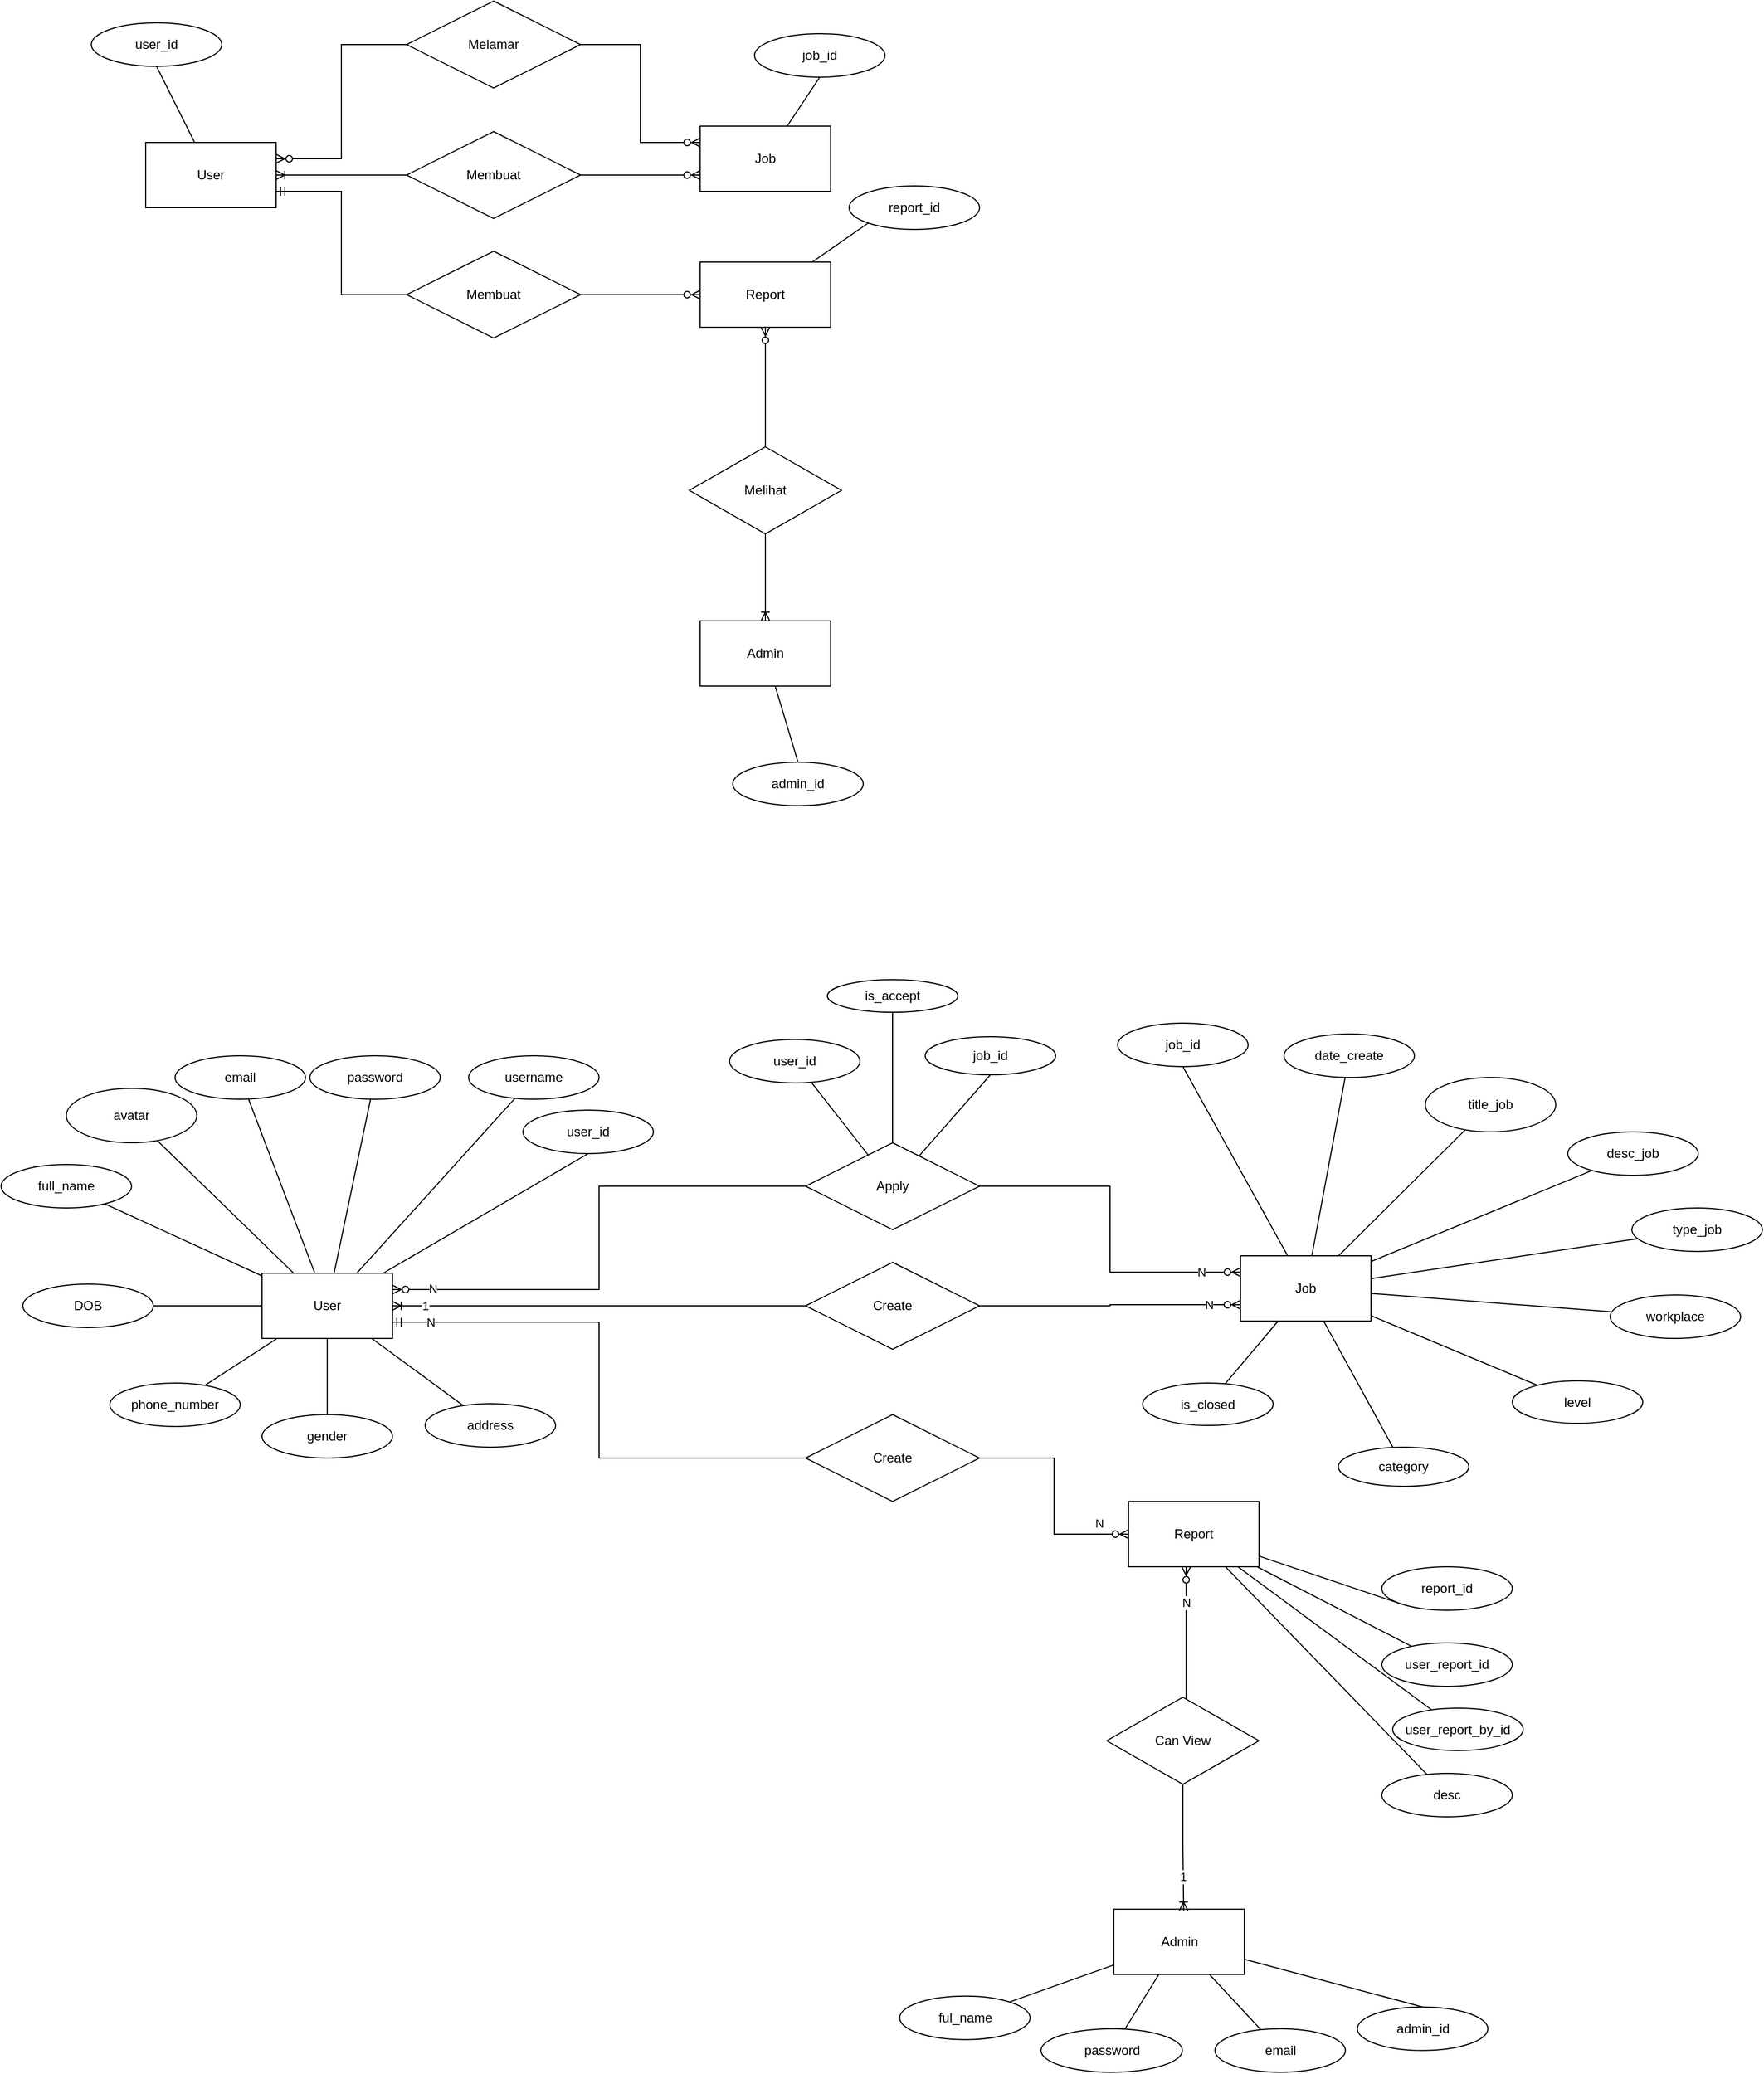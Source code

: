 <mxfile version="20.7.4" type="github">
  <diagram id="C5RBs43oDa-KdzZeNtuy" name="Page-1">
    <mxGraphModel dx="2525" dy="1293" grid="1" gridSize="10" guides="1" tooltips="1" connect="1" arrows="1" fold="1" page="1" pageScale="1" pageWidth="827" pageHeight="1169" math="0" shadow="0">
      <root>
        <mxCell id="WIyWlLk6GJQsqaUBKTNV-0" />
        <mxCell id="WIyWlLk6GJQsqaUBKTNV-1" parent="WIyWlLk6GJQsqaUBKTNV-0" />
        <mxCell id="Z6dIWF6kqk8a_w_2ANYO-72" style="rounded=0;orthogonalLoop=1;jettySize=auto;html=1;entryX=0.5;entryY=1;entryDx=0;entryDy=0;shadow=0;strokeColor=default;endArrow=none;endFill=0;" parent="WIyWlLk6GJQsqaUBKTNV-1" source="Z6dIWF6kqk8a_w_2ANYO-1" target="Z6dIWF6kqk8a_w_2ANYO-68" edge="1">
          <mxGeometry relative="1" as="geometry" />
        </mxCell>
        <mxCell id="Z6dIWF6kqk8a_w_2ANYO-1" value="User" style="rounded=0;whiteSpace=wrap;html=1;" parent="WIyWlLk6GJQsqaUBKTNV-1" vertex="1">
          <mxGeometry x="143" y="160" width="120" height="60" as="geometry" />
        </mxCell>
        <mxCell id="Z6dIWF6kqk8a_w_2ANYO-71" style="rounded=0;orthogonalLoop=1;jettySize=auto;html=1;entryX=0.5;entryY=1;entryDx=0;entryDy=0;shadow=0;strokeColor=default;endArrow=none;endFill=0;" parent="WIyWlLk6GJQsqaUBKTNV-1" source="Z6dIWF6kqk8a_w_2ANYO-11" target="Z6dIWF6kqk8a_w_2ANYO-70" edge="1">
          <mxGeometry relative="1" as="geometry" />
        </mxCell>
        <mxCell id="Z6dIWF6kqk8a_w_2ANYO-11" value="Job" style="rounded=0;whiteSpace=wrap;html=1;" parent="WIyWlLk6GJQsqaUBKTNV-1" vertex="1">
          <mxGeometry x="653" y="145" width="120" height="60" as="geometry" />
        </mxCell>
        <mxCell id="Z6dIWF6kqk8a_w_2ANYO-15" value="Melamar" style="rhombus;whiteSpace=wrap;html=1;" parent="WIyWlLk6GJQsqaUBKTNV-1" vertex="1">
          <mxGeometry x="383" y="30" width="160" height="80" as="geometry" />
        </mxCell>
        <mxCell id="Z6dIWF6kqk8a_w_2ANYO-77" style="rounded=0;orthogonalLoop=1;jettySize=auto;html=1;entryX=0;entryY=1;entryDx=0;entryDy=0;shadow=0;strokeColor=default;endArrow=none;endFill=0;" parent="WIyWlLk6GJQsqaUBKTNV-1" source="Z6dIWF6kqk8a_w_2ANYO-16" target="Z6dIWF6kqk8a_w_2ANYO-75" edge="1">
          <mxGeometry relative="1" as="geometry" />
        </mxCell>
        <mxCell id="Z6dIWF6kqk8a_w_2ANYO-16" value="Report" style="rounded=0;whiteSpace=wrap;html=1;" parent="WIyWlLk6GJQsqaUBKTNV-1" vertex="1">
          <mxGeometry x="653" y="270" width="120" height="60" as="geometry" />
        </mxCell>
        <mxCell id="Z6dIWF6kqk8a_w_2ANYO-80" style="edgeStyle=none;rounded=0;orthogonalLoop=1;jettySize=auto;html=1;entryX=0.5;entryY=0;entryDx=0;entryDy=0;shadow=0;strokeColor=default;endArrow=none;endFill=0;" parent="WIyWlLk6GJQsqaUBKTNV-1" source="Z6dIWF6kqk8a_w_2ANYO-17" target="Z6dIWF6kqk8a_w_2ANYO-78" edge="1">
          <mxGeometry relative="1" as="geometry" />
        </mxCell>
        <mxCell id="Z6dIWF6kqk8a_w_2ANYO-17" value="Admin" style="rounded=0;whiteSpace=wrap;html=1;" parent="WIyWlLk6GJQsqaUBKTNV-1" vertex="1">
          <mxGeometry x="653" y="600" width="120" height="60" as="geometry" />
        </mxCell>
        <mxCell id="Z6dIWF6kqk8a_w_2ANYO-41" style="edgeStyle=orthogonalEdgeStyle;rounded=0;orthogonalLoop=1;jettySize=auto;html=1;entryX=0;entryY=0.5;entryDx=0;entryDy=0;shadow=0;strokeColor=default;endArrow=ERzeroToMany;endFill=0;" parent="WIyWlLk6GJQsqaUBKTNV-1" source="Z6dIWF6kqk8a_w_2ANYO-18" target="Z6dIWF6kqk8a_w_2ANYO-16" edge="1">
          <mxGeometry relative="1" as="geometry" />
        </mxCell>
        <mxCell id="Z6dIWF6kqk8a_w_2ANYO-42" style="edgeStyle=orthogonalEdgeStyle;rounded=0;orthogonalLoop=1;jettySize=auto;html=1;entryX=1;entryY=0.75;entryDx=0;entryDy=0;shadow=0;strokeColor=default;endArrow=ERmandOne;endFill=0;exitX=0;exitY=0.5;exitDx=0;exitDy=0;" parent="WIyWlLk6GJQsqaUBKTNV-1" source="Z6dIWF6kqk8a_w_2ANYO-18" target="Z6dIWF6kqk8a_w_2ANYO-1" edge="1">
          <mxGeometry relative="1" as="geometry">
            <mxPoint x="313" y="440" as="sourcePoint" />
            <Array as="points">
              <mxPoint x="323" y="300" />
              <mxPoint x="323" y="205" />
            </Array>
          </mxGeometry>
        </mxCell>
        <mxCell id="Z6dIWF6kqk8a_w_2ANYO-18" value="Membuat" style="rhombus;whiteSpace=wrap;html=1;" parent="WIyWlLk6GJQsqaUBKTNV-1" vertex="1">
          <mxGeometry x="383" y="260" width="160" height="80" as="geometry" />
        </mxCell>
        <mxCell id="Z6dIWF6kqk8a_w_2ANYO-39" style="edgeStyle=orthogonalEdgeStyle;rounded=0;orthogonalLoop=1;jettySize=auto;html=1;entryX=0.5;entryY=1;entryDx=0;entryDy=0;shadow=0;strokeColor=default;endArrow=ERzeroToMany;endFill=0;" parent="WIyWlLk6GJQsqaUBKTNV-1" source="Z6dIWF6kqk8a_w_2ANYO-19" target="Z6dIWF6kqk8a_w_2ANYO-16" edge="1">
          <mxGeometry relative="1" as="geometry" />
        </mxCell>
        <mxCell id="Z6dIWF6kqk8a_w_2ANYO-49" style="edgeStyle=orthogonalEdgeStyle;rounded=0;orthogonalLoop=1;jettySize=auto;html=1;entryX=0.5;entryY=0;entryDx=0;entryDy=0;shadow=0;strokeColor=default;endArrow=ERoneToMany;endFill=0;" parent="WIyWlLk6GJQsqaUBKTNV-1" source="Z6dIWF6kqk8a_w_2ANYO-19" target="Z6dIWF6kqk8a_w_2ANYO-17" edge="1">
          <mxGeometry relative="1" as="geometry" />
        </mxCell>
        <mxCell id="Z6dIWF6kqk8a_w_2ANYO-19" value="Melihat" style="rhombus;whiteSpace=wrap;html=1;" parent="WIyWlLk6GJQsqaUBKTNV-1" vertex="1">
          <mxGeometry x="643" y="440" width="140" height="80" as="geometry" />
        </mxCell>
        <mxCell id="Z6dIWF6kqk8a_w_2ANYO-46" style="edgeStyle=orthogonalEdgeStyle;rounded=0;orthogonalLoop=1;jettySize=auto;html=1;entryX=0;entryY=0.75;entryDx=0;entryDy=0;shadow=0;strokeColor=default;endArrow=ERzeroToMany;endFill=0;" parent="WIyWlLk6GJQsqaUBKTNV-1" source="Z6dIWF6kqk8a_w_2ANYO-21" target="Z6dIWF6kqk8a_w_2ANYO-11" edge="1">
          <mxGeometry relative="1" as="geometry" />
        </mxCell>
        <mxCell id="Z6dIWF6kqk8a_w_2ANYO-21" value="Membuat" style="rhombus;whiteSpace=wrap;html=1;" parent="WIyWlLk6GJQsqaUBKTNV-1" vertex="1">
          <mxGeometry x="383" y="150" width="160" height="80" as="geometry" />
        </mxCell>
        <mxCell id="Z6dIWF6kqk8a_w_2ANYO-47" style="edgeStyle=orthogonalEdgeStyle;rounded=0;orthogonalLoop=1;jettySize=auto;html=1;entryX=0;entryY=0.25;entryDx=0;entryDy=0;shadow=0;strokeColor=default;endArrow=ERzeroToMany;endFill=0;exitX=1;exitY=0.5;exitDx=0;exitDy=0;" parent="WIyWlLk6GJQsqaUBKTNV-1" source="Z6dIWF6kqk8a_w_2ANYO-15" target="Z6dIWF6kqk8a_w_2ANYO-11" edge="1">
          <mxGeometry relative="1" as="geometry">
            <mxPoint x="553.0" y="105" as="sourcePoint" />
            <mxPoint x="673.0" y="60" as="targetPoint" />
          </mxGeometry>
        </mxCell>
        <mxCell id="Z6dIWF6kqk8a_w_2ANYO-68" value="user_id" style="ellipse;whiteSpace=wrap;html=1;" parent="WIyWlLk6GJQsqaUBKTNV-1" vertex="1">
          <mxGeometry x="93" y="50" width="120" height="40" as="geometry" />
        </mxCell>
        <mxCell id="Z6dIWF6kqk8a_w_2ANYO-70" value="job_id" style="ellipse;whiteSpace=wrap;html=1;" parent="WIyWlLk6GJQsqaUBKTNV-1" vertex="1">
          <mxGeometry x="703" y="60" width="120" height="40" as="geometry" />
        </mxCell>
        <mxCell id="Z6dIWF6kqk8a_w_2ANYO-74" style="edgeStyle=orthogonalEdgeStyle;rounded=0;orthogonalLoop=1;jettySize=auto;html=1;entryX=1;entryY=0.5;entryDx=0;entryDy=0;shadow=0;strokeColor=default;endArrow=ERoneToMany;endFill=0;exitX=0;exitY=0.5;exitDx=0;exitDy=0;" parent="WIyWlLk6GJQsqaUBKTNV-1" source="Z6dIWF6kqk8a_w_2ANYO-21" target="Z6dIWF6kqk8a_w_2ANYO-1" edge="1">
          <mxGeometry relative="1" as="geometry">
            <mxPoint x="163" y="245" as="sourcePoint" />
            <mxPoint x="283" y="200" as="targetPoint" />
          </mxGeometry>
        </mxCell>
        <mxCell id="Z6dIWF6kqk8a_w_2ANYO-75" value="report_id" style="ellipse;whiteSpace=wrap;html=1;" parent="WIyWlLk6GJQsqaUBKTNV-1" vertex="1">
          <mxGeometry x="790" y="200" width="120" height="40" as="geometry" />
        </mxCell>
        <mxCell id="Z6dIWF6kqk8a_w_2ANYO-78" value="admin_id" style="ellipse;whiteSpace=wrap;html=1;" parent="WIyWlLk6GJQsqaUBKTNV-1" vertex="1">
          <mxGeometry x="683" y="730" width="120" height="40" as="geometry" />
        </mxCell>
        <mxCell id="Z6dIWF6kqk8a_w_2ANYO-81" style="edgeStyle=orthogonalEdgeStyle;rounded=0;orthogonalLoop=1;jettySize=auto;html=1;entryX=1;entryY=0.25;entryDx=0;entryDy=0;shadow=0;strokeColor=default;endArrow=ERzeroToMany;endFill=0;exitX=0;exitY=0.5;exitDx=0;exitDy=0;" parent="WIyWlLk6GJQsqaUBKTNV-1" source="Z6dIWF6kqk8a_w_2ANYO-15" target="Z6dIWF6kqk8a_w_2ANYO-1" edge="1">
          <mxGeometry relative="1" as="geometry">
            <mxPoint x="383.0" y="260" as="sourcePoint" />
            <mxPoint x="273.0" y="195" as="targetPoint" />
          </mxGeometry>
        </mxCell>
        <mxCell id="cLHUCbzt0xKJDrhZQCoJ-0" style="rounded=0;orthogonalLoop=1;jettySize=auto;html=1;entryX=0.5;entryY=1;entryDx=0;entryDy=0;shadow=0;strokeColor=default;endArrow=none;endFill=0;" parent="WIyWlLk6GJQsqaUBKTNV-1" source="cLHUCbzt0xKJDrhZQCoJ-1" target="cLHUCbzt0xKJDrhZQCoJ-18" edge="1">
          <mxGeometry relative="1" as="geometry" />
        </mxCell>
        <mxCell id="cLHUCbzt0xKJDrhZQCoJ-27" value="" style="rounded=0;orthogonalLoop=1;jettySize=auto;html=1;endArrow=none;endFill=0;" parent="WIyWlLk6GJQsqaUBKTNV-1" source="cLHUCbzt0xKJDrhZQCoJ-1" target="cLHUCbzt0xKJDrhZQCoJ-26" edge="1">
          <mxGeometry relative="1" as="geometry" />
        </mxCell>
        <mxCell id="cLHUCbzt0xKJDrhZQCoJ-30" value="" style="edgeStyle=none;rounded=0;orthogonalLoop=1;jettySize=auto;html=1;endArrow=none;endFill=0;" parent="WIyWlLk6GJQsqaUBKTNV-1" source="cLHUCbzt0xKJDrhZQCoJ-1" target="cLHUCbzt0xKJDrhZQCoJ-29" edge="1">
          <mxGeometry relative="1" as="geometry" />
        </mxCell>
        <mxCell id="cLHUCbzt0xKJDrhZQCoJ-32" value="" style="edgeStyle=none;rounded=0;orthogonalLoop=1;jettySize=auto;html=1;endArrow=none;endFill=0;" parent="WIyWlLk6GJQsqaUBKTNV-1" source="cLHUCbzt0xKJDrhZQCoJ-1" target="cLHUCbzt0xKJDrhZQCoJ-31" edge="1">
          <mxGeometry relative="1" as="geometry" />
        </mxCell>
        <mxCell id="cLHUCbzt0xKJDrhZQCoJ-36" value="" style="edgeStyle=none;rounded=0;orthogonalLoop=1;jettySize=auto;html=1;endArrow=none;endFill=0;" parent="WIyWlLk6GJQsqaUBKTNV-1" source="cLHUCbzt0xKJDrhZQCoJ-1" target="cLHUCbzt0xKJDrhZQCoJ-35" edge="1">
          <mxGeometry relative="1" as="geometry" />
        </mxCell>
        <mxCell id="cLHUCbzt0xKJDrhZQCoJ-38" value="" style="edgeStyle=none;rounded=0;orthogonalLoop=1;jettySize=auto;html=1;endArrow=none;endFill=0;" parent="WIyWlLk6GJQsqaUBKTNV-1" source="cLHUCbzt0xKJDrhZQCoJ-1" target="cLHUCbzt0xKJDrhZQCoJ-37" edge="1">
          <mxGeometry relative="1" as="geometry" />
        </mxCell>
        <mxCell id="cLHUCbzt0xKJDrhZQCoJ-40" value="" style="edgeStyle=none;rounded=0;orthogonalLoop=1;jettySize=auto;html=1;endArrow=none;endFill=0;" parent="WIyWlLk6GJQsqaUBKTNV-1" source="cLHUCbzt0xKJDrhZQCoJ-1" target="cLHUCbzt0xKJDrhZQCoJ-39" edge="1">
          <mxGeometry relative="1" as="geometry" />
        </mxCell>
        <mxCell id="cLHUCbzt0xKJDrhZQCoJ-43" value="" style="edgeStyle=none;rounded=0;orthogonalLoop=1;jettySize=auto;html=1;endArrow=none;endFill=0;" parent="WIyWlLk6GJQsqaUBKTNV-1" source="cLHUCbzt0xKJDrhZQCoJ-1" target="cLHUCbzt0xKJDrhZQCoJ-42" edge="1">
          <mxGeometry relative="1" as="geometry" />
        </mxCell>
        <mxCell id="cLHUCbzt0xKJDrhZQCoJ-46" value="" style="edgeStyle=none;rounded=0;orthogonalLoop=1;jettySize=auto;html=1;endArrow=none;endFill=0;" parent="WIyWlLk6GJQsqaUBKTNV-1" source="cLHUCbzt0xKJDrhZQCoJ-1" target="cLHUCbzt0xKJDrhZQCoJ-45" edge="1">
          <mxGeometry relative="1" as="geometry" />
        </mxCell>
        <mxCell id="cLHUCbzt0xKJDrhZQCoJ-49" value="" style="edgeStyle=none;rounded=0;orthogonalLoop=1;jettySize=auto;html=1;endArrow=none;endFill=0;" parent="WIyWlLk6GJQsqaUBKTNV-1" source="cLHUCbzt0xKJDrhZQCoJ-1" target="cLHUCbzt0xKJDrhZQCoJ-48" edge="1">
          <mxGeometry relative="1" as="geometry" />
        </mxCell>
        <mxCell id="cLHUCbzt0xKJDrhZQCoJ-1" value="User" style="rounded=0;whiteSpace=wrap;html=1;" parent="WIyWlLk6GJQsqaUBKTNV-1" vertex="1">
          <mxGeometry x="250" y="1200" width="120" height="60" as="geometry" />
        </mxCell>
        <mxCell id="cLHUCbzt0xKJDrhZQCoJ-2" style="rounded=0;orthogonalLoop=1;jettySize=auto;html=1;entryX=0.5;entryY=1;entryDx=0;entryDy=0;shadow=0;strokeColor=default;endArrow=none;endFill=0;" parent="WIyWlLk6GJQsqaUBKTNV-1" source="cLHUCbzt0xKJDrhZQCoJ-3" target="cLHUCbzt0xKJDrhZQCoJ-19" edge="1">
          <mxGeometry relative="1" as="geometry" />
        </mxCell>
        <mxCell id="cLHUCbzt0xKJDrhZQCoJ-52" value="" style="edgeStyle=none;rounded=0;orthogonalLoop=1;jettySize=auto;html=1;endArrow=none;endFill=0;" parent="WIyWlLk6GJQsqaUBKTNV-1" source="cLHUCbzt0xKJDrhZQCoJ-3" target="cLHUCbzt0xKJDrhZQCoJ-51" edge="1">
          <mxGeometry relative="1" as="geometry" />
        </mxCell>
        <mxCell id="cLHUCbzt0xKJDrhZQCoJ-54" value="" style="edgeStyle=none;rounded=0;orthogonalLoop=1;jettySize=auto;html=1;endArrow=none;endFill=0;" parent="WIyWlLk6GJQsqaUBKTNV-1" source="cLHUCbzt0xKJDrhZQCoJ-3" target="cLHUCbzt0xKJDrhZQCoJ-53" edge="1">
          <mxGeometry relative="1" as="geometry" />
        </mxCell>
        <mxCell id="cLHUCbzt0xKJDrhZQCoJ-56" value="" style="edgeStyle=none;rounded=0;orthogonalLoop=1;jettySize=auto;html=1;endArrow=none;endFill=0;" parent="WIyWlLk6GJQsqaUBKTNV-1" source="cLHUCbzt0xKJDrhZQCoJ-3" target="cLHUCbzt0xKJDrhZQCoJ-55" edge="1">
          <mxGeometry relative="1" as="geometry" />
        </mxCell>
        <mxCell id="cLHUCbzt0xKJDrhZQCoJ-59" value="" style="edgeStyle=none;rounded=0;orthogonalLoop=1;jettySize=auto;html=1;endArrow=none;endFill=0;" parent="WIyWlLk6GJQsqaUBKTNV-1" source="cLHUCbzt0xKJDrhZQCoJ-3" target="cLHUCbzt0xKJDrhZQCoJ-58" edge="1">
          <mxGeometry relative="1" as="geometry" />
        </mxCell>
        <mxCell id="cLHUCbzt0xKJDrhZQCoJ-62" value="" style="edgeStyle=none;rounded=0;orthogonalLoop=1;jettySize=auto;html=1;endArrow=none;endFill=0;" parent="WIyWlLk6GJQsqaUBKTNV-1" source="cLHUCbzt0xKJDrhZQCoJ-3" target="cLHUCbzt0xKJDrhZQCoJ-61" edge="1">
          <mxGeometry relative="1" as="geometry" />
        </mxCell>
        <mxCell id="cLHUCbzt0xKJDrhZQCoJ-67" value="" style="edgeStyle=none;rounded=0;orthogonalLoop=1;jettySize=auto;html=1;endArrow=none;endFill=0;" parent="WIyWlLk6GJQsqaUBKTNV-1" source="cLHUCbzt0xKJDrhZQCoJ-3" target="cLHUCbzt0xKJDrhZQCoJ-66" edge="1">
          <mxGeometry relative="1" as="geometry" />
        </mxCell>
        <mxCell id="cLHUCbzt0xKJDrhZQCoJ-69" value="" style="edgeStyle=none;rounded=0;orthogonalLoop=1;jettySize=auto;html=1;endArrow=none;endFill=0;" parent="WIyWlLk6GJQsqaUBKTNV-1" source="cLHUCbzt0xKJDrhZQCoJ-3" target="cLHUCbzt0xKJDrhZQCoJ-68" edge="1">
          <mxGeometry relative="1" as="geometry" />
        </mxCell>
        <mxCell id="cLHUCbzt0xKJDrhZQCoJ-96" value="" style="edgeStyle=none;rounded=0;orthogonalLoop=1;jettySize=auto;html=1;endArrow=none;endFill=0;" parent="WIyWlLk6GJQsqaUBKTNV-1" source="cLHUCbzt0xKJDrhZQCoJ-3" target="cLHUCbzt0xKJDrhZQCoJ-95" edge="1">
          <mxGeometry relative="1" as="geometry" />
        </mxCell>
        <mxCell id="cLHUCbzt0xKJDrhZQCoJ-3" value="Job" style="rounded=0;whiteSpace=wrap;html=1;" parent="WIyWlLk6GJQsqaUBKTNV-1" vertex="1">
          <mxGeometry x="1150" y="1184" width="120" height="60" as="geometry" />
        </mxCell>
        <mxCell id="cLHUCbzt0xKJDrhZQCoJ-89" value="" style="edgeStyle=none;rounded=0;orthogonalLoop=1;jettySize=auto;html=1;endArrow=none;endFill=0;" parent="WIyWlLk6GJQsqaUBKTNV-1" source="cLHUCbzt0xKJDrhZQCoJ-4" target="cLHUCbzt0xKJDrhZQCoJ-88" edge="1">
          <mxGeometry relative="1" as="geometry" />
        </mxCell>
        <mxCell id="cLHUCbzt0xKJDrhZQCoJ-92" style="edgeStyle=none;rounded=0;orthogonalLoop=1;jettySize=auto;html=1;entryX=0.5;entryY=1;entryDx=0;entryDy=0;endArrow=none;endFill=0;" parent="WIyWlLk6GJQsqaUBKTNV-1" source="cLHUCbzt0xKJDrhZQCoJ-4" target="cLHUCbzt0xKJDrhZQCoJ-90" edge="1">
          <mxGeometry relative="1" as="geometry" />
        </mxCell>
        <mxCell id="cLHUCbzt0xKJDrhZQCoJ-94" value="" style="edgeStyle=none;rounded=0;orthogonalLoop=1;jettySize=auto;html=1;endArrow=none;endFill=0;" parent="WIyWlLk6GJQsqaUBKTNV-1" source="cLHUCbzt0xKJDrhZQCoJ-4" target="cLHUCbzt0xKJDrhZQCoJ-93" edge="1">
          <mxGeometry relative="1" as="geometry" />
        </mxCell>
        <mxCell id="cLHUCbzt0xKJDrhZQCoJ-4" value="Apply" style="rhombus;whiteSpace=wrap;html=1;" parent="WIyWlLk6GJQsqaUBKTNV-1" vertex="1">
          <mxGeometry x="750" y="1080" width="160" height="80" as="geometry" />
        </mxCell>
        <mxCell id="cLHUCbzt0xKJDrhZQCoJ-5" style="rounded=0;orthogonalLoop=1;jettySize=auto;html=1;entryX=0;entryY=1;entryDx=0;entryDy=0;shadow=0;strokeColor=default;endArrow=none;endFill=0;" parent="WIyWlLk6GJQsqaUBKTNV-1" source="cLHUCbzt0xKJDrhZQCoJ-6" target="cLHUCbzt0xKJDrhZQCoJ-21" edge="1">
          <mxGeometry relative="1" as="geometry" />
        </mxCell>
        <mxCell id="cLHUCbzt0xKJDrhZQCoJ-71" value="" style="edgeStyle=none;rounded=0;orthogonalLoop=1;jettySize=auto;html=1;endArrow=none;endFill=0;" parent="WIyWlLk6GJQsqaUBKTNV-1" source="cLHUCbzt0xKJDrhZQCoJ-6" target="cLHUCbzt0xKJDrhZQCoJ-70" edge="1">
          <mxGeometry relative="1" as="geometry" />
        </mxCell>
        <mxCell id="cLHUCbzt0xKJDrhZQCoJ-73" value="" style="edgeStyle=none;rounded=0;orthogonalLoop=1;jettySize=auto;html=1;endArrow=none;endFill=0;" parent="WIyWlLk6GJQsqaUBKTNV-1" source="cLHUCbzt0xKJDrhZQCoJ-6" target="cLHUCbzt0xKJDrhZQCoJ-72" edge="1">
          <mxGeometry relative="1" as="geometry" />
        </mxCell>
        <mxCell id="cLHUCbzt0xKJDrhZQCoJ-75" value="" style="edgeStyle=none;rounded=0;orthogonalLoop=1;jettySize=auto;html=1;endArrow=none;endFill=0;" parent="WIyWlLk6GJQsqaUBKTNV-1" source="cLHUCbzt0xKJDrhZQCoJ-6" target="cLHUCbzt0xKJDrhZQCoJ-74" edge="1">
          <mxGeometry relative="1" as="geometry" />
        </mxCell>
        <mxCell id="cLHUCbzt0xKJDrhZQCoJ-6" value="Report" style="rounded=0;whiteSpace=wrap;html=1;" parent="WIyWlLk6GJQsqaUBKTNV-1" vertex="1">
          <mxGeometry x="1047" y="1410" width="120" height="60" as="geometry" />
        </mxCell>
        <mxCell id="cLHUCbzt0xKJDrhZQCoJ-7" style="edgeStyle=none;rounded=0;orthogonalLoop=1;jettySize=auto;html=1;entryX=0.5;entryY=0;entryDx=0;entryDy=0;shadow=0;strokeColor=default;endArrow=none;endFill=0;" parent="WIyWlLk6GJQsqaUBKTNV-1" source="cLHUCbzt0xKJDrhZQCoJ-8" target="cLHUCbzt0xKJDrhZQCoJ-22" edge="1">
          <mxGeometry relative="1" as="geometry" />
        </mxCell>
        <mxCell id="cLHUCbzt0xKJDrhZQCoJ-80" value="" style="edgeStyle=none;rounded=0;orthogonalLoop=1;jettySize=auto;html=1;endArrow=none;endFill=0;" parent="WIyWlLk6GJQsqaUBKTNV-1" source="cLHUCbzt0xKJDrhZQCoJ-8" target="cLHUCbzt0xKJDrhZQCoJ-79" edge="1">
          <mxGeometry relative="1" as="geometry" />
        </mxCell>
        <mxCell id="cLHUCbzt0xKJDrhZQCoJ-83" value="" style="edgeStyle=none;rounded=0;orthogonalLoop=1;jettySize=auto;html=1;endArrow=none;endFill=0;" parent="WIyWlLk6GJQsqaUBKTNV-1" source="cLHUCbzt0xKJDrhZQCoJ-8" target="cLHUCbzt0xKJDrhZQCoJ-82" edge="1">
          <mxGeometry relative="1" as="geometry" />
        </mxCell>
        <mxCell id="cLHUCbzt0xKJDrhZQCoJ-85" value="" style="edgeStyle=none;rounded=0;orthogonalLoop=1;jettySize=auto;html=1;endArrow=none;endFill=0;" parent="WIyWlLk6GJQsqaUBKTNV-1" source="cLHUCbzt0xKJDrhZQCoJ-8" target="cLHUCbzt0xKJDrhZQCoJ-84" edge="1">
          <mxGeometry relative="1" as="geometry" />
        </mxCell>
        <mxCell id="cLHUCbzt0xKJDrhZQCoJ-8" value="Admin" style="rounded=0;whiteSpace=wrap;html=1;" parent="WIyWlLk6GJQsqaUBKTNV-1" vertex="1">
          <mxGeometry x="1033.5" y="1784.89" width="120" height="60" as="geometry" />
        </mxCell>
        <mxCell id="cLHUCbzt0xKJDrhZQCoJ-9" style="edgeStyle=orthogonalEdgeStyle;rounded=0;orthogonalLoop=1;jettySize=auto;html=1;entryX=0;entryY=0.5;entryDx=0;entryDy=0;shadow=0;strokeColor=default;endArrow=ERzeroToMany;endFill=0;" parent="WIyWlLk6GJQsqaUBKTNV-1" source="cLHUCbzt0xKJDrhZQCoJ-11" target="cLHUCbzt0xKJDrhZQCoJ-6" edge="1">
          <mxGeometry relative="1" as="geometry" />
        </mxCell>
        <mxCell id="cobCIdVEs8VxiFLV6-CB-5" value="N" style="edgeLabel;html=1;align=center;verticalAlign=middle;resizable=0;points=[];" vertex="1" connectable="0" parent="cLHUCbzt0xKJDrhZQCoJ-9">
          <mxGeometry x="-0.242" relative="1" as="geometry">
            <mxPoint x="41" y="50" as="offset" />
          </mxGeometry>
        </mxCell>
        <mxCell id="cLHUCbzt0xKJDrhZQCoJ-10" style="edgeStyle=orthogonalEdgeStyle;rounded=0;orthogonalLoop=1;jettySize=auto;html=1;entryX=1;entryY=0.75;entryDx=0;entryDy=0;shadow=0;strokeColor=default;endArrow=ERmandOne;endFill=0;exitX=0;exitY=0.5;exitDx=0;exitDy=0;" parent="WIyWlLk6GJQsqaUBKTNV-1" source="cLHUCbzt0xKJDrhZQCoJ-11" target="cLHUCbzt0xKJDrhZQCoJ-1" edge="1">
          <mxGeometry relative="1" as="geometry">
            <mxPoint x="420" y="1480" as="sourcePoint" />
            <Array as="points">
              <mxPoint x="560" y="1370" />
              <mxPoint x="560" y="1245" />
            </Array>
          </mxGeometry>
        </mxCell>
        <mxCell id="cobCIdVEs8VxiFLV6-CB-4" value="N" style="edgeLabel;html=1;align=center;verticalAlign=middle;resizable=0;points=[];" vertex="1" connectable="0" parent="cLHUCbzt0xKJDrhZQCoJ-10">
          <mxGeometry x="0.86" relative="1" as="geometry">
            <mxPoint x="-1" as="offset" />
          </mxGeometry>
        </mxCell>
        <mxCell id="cLHUCbzt0xKJDrhZQCoJ-11" value="Create" style="rhombus;whiteSpace=wrap;html=1;" parent="WIyWlLk6GJQsqaUBKTNV-1" vertex="1">
          <mxGeometry x="750" y="1330" width="160" height="80" as="geometry" />
        </mxCell>
        <mxCell id="cLHUCbzt0xKJDrhZQCoJ-12" style="edgeStyle=orthogonalEdgeStyle;rounded=0;orthogonalLoop=1;jettySize=auto;html=1;shadow=0;strokeColor=default;endArrow=ERzeroToMany;endFill=0;" parent="WIyWlLk6GJQsqaUBKTNV-1" source="cLHUCbzt0xKJDrhZQCoJ-14" edge="1">
          <mxGeometry relative="1" as="geometry">
            <mxPoint x="1100" y="1470" as="targetPoint" />
            <Array as="points">
              <mxPoint x="1100" y="1470" />
            </Array>
          </mxGeometry>
        </mxCell>
        <mxCell id="cobCIdVEs8VxiFLV6-CB-7" value="N" style="edgeLabel;html=1;align=center;verticalAlign=middle;resizable=0;points=[];" vertex="1" connectable="0" parent="cLHUCbzt0xKJDrhZQCoJ-12">
          <mxGeometry x="0.308" y="-2" relative="1" as="geometry">
            <mxPoint x="-2" y="-9" as="offset" />
          </mxGeometry>
        </mxCell>
        <mxCell id="cLHUCbzt0xKJDrhZQCoJ-13" style="edgeStyle=orthogonalEdgeStyle;rounded=0;orthogonalLoop=1;jettySize=auto;html=1;entryX=0.535;entryY=0.023;entryDx=0;entryDy=0;shadow=0;strokeColor=default;endArrow=ERoneToMany;endFill=0;entryPerimeter=0;" parent="WIyWlLk6GJQsqaUBKTNV-1" source="cLHUCbzt0xKJDrhZQCoJ-14" target="cLHUCbzt0xKJDrhZQCoJ-8" edge="1">
          <mxGeometry relative="1" as="geometry">
            <Array as="points" />
          </mxGeometry>
        </mxCell>
        <mxCell id="cobCIdVEs8VxiFLV6-CB-6" value="1" style="edgeLabel;html=1;align=center;verticalAlign=middle;resizable=0;points=[];" vertex="1" connectable="0" parent="cLHUCbzt0xKJDrhZQCoJ-13">
          <mxGeometry x="0.316" y="2" relative="1" as="geometry">
            <mxPoint x="-3" y="8" as="offset" />
          </mxGeometry>
        </mxCell>
        <mxCell id="cLHUCbzt0xKJDrhZQCoJ-14" value="Can View" style="rhombus;whiteSpace=wrap;html=1;" parent="WIyWlLk6GJQsqaUBKTNV-1" vertex="1">
          <mxGeometry x="1027" y="1590" width="140" height="80" as="geometry" />
        </mxCell>
        <mxCell id="cLHUCbzt0xKJDrhZQCoJ-15" style="edgeStyle=orthogonalEdgeStyle;rounded=0;orthogonalLoop=1;jettySize=auto;html=1;entryX=0;entryY=0.75;entryDx=0;entryDy=0;shadow=0;strokeColor=default;endArrow=ERzeroToMany;endFill=0;" parent="WIyWlLk6GJQsqaUBKTNV-1" source="cLHUCbzt0xKJDrhZQCoJ-16" target="cLHUCbzt0xKJDrhZQCoJ-3" edge="1">
          <mxGeometry relative="1" as="geometry" />
        </mxCell>
        <mxCell id="cobCIdVEs8VxiFLV6-CB-3" value="N" style="edgeLabel;html=1;align=center;verticalAlign=middle;resizable=0;points=[];" vertex="1" connectable="0" parent="cLHUCbzt0xKJDrhZQCoJ-15">
          <mxGeometry x="0.753" relative="1" as="geometry">
            <mxPoint x="1" as="offset" />
          </mxGeometry>
        </mxCell>
        <mxCell id="cLHUCbzt0xKJDrhZQCoJ-16" value="Create" style="rhombus;whiteSpace=wrap;html=1;" parent="WIyWlLk6GJQsqaUBKTNV-1" vertex="1">
          <mxGeometry x="750" y="1190" width="160" height="80" as="geometry" />
        </mxCell>
        <mxCell id="cLHUCbzt0xKJDrhZQCoJ-17" style="edgeStyle=orthogonalEdgeStyle;rounded=0;orthogonalLoop=1;jettySize=auto;html=1;entryX=0;entryY=0.25;entryDx=0;entryDy=0;shadow=0;strokeColor=default;endArrow=ERzeroToMany;endFill=0;exitX=1;exitY=0.5;exitDx=0;exitDy=0;" parent="WIyWlLk6GJQsqaUBKTNV-1" source="cLHUCbzt0xKJDrhZQCoJ-4" target="cLHUCbzt0xKJDrhZQCoJ-3" edge="1">
          <mxGeometry relative="1" as="geometry">
            <mxPoint x="920.0" y="1155" as="sourcePoint" />
            <mxPoint x="1040.0" y="1110" as="targetPoint" />
          </mxGeometry>
        </mxCell>
        <mxCell id="cobCIdVEs8VxiFLV6-CB-1" value="N" style="edgeLabel;html=1;align=center;verticalAlign=middle;resizable=0;points=[];" vertex="1" connectable="0" parent="cLHUCbzt0xKJDrhZQCoJ-17">
          <mxGeometry x="0.772" relative="1" as="geometry">
            <mxPoint as="offset" />
          </mxGeometry>
        </mxCell>
        <mxCell id="cLHUCbzt0xKJDrhZQCoJ-18" value="user_id" style="ellipse;whiteSpace=wrap;html=1;" parent="WIyWlLk6GJQsqaUBKTNV-1" vertex="1">
          <mxGeometry x="490" y="1050" width="120" height="40" as="geometry" />
        </mxCell>
        <mxCell id="cLHUCbzt0xKJDrhZQCoJ-19" value="job_id" style="ellipse;whiteSpace=wrap;html=1;" parent="WIyWlLk6GJQsqaUBKTNV-1" vertex="1">
          <mxGeometry x="1037" y="970" width="120" height="40" as="geometry" />
        </mxCell>
        <mxCell id="cLHUCbzt0xKJDrhZQCoJ-20" style="edgeStyle=orthogonalEdgeStyle;rounded=0;orthogonalLoop=1;jettySize=auto;html=1;entryX=1;entryY=0.5;entryDx=0;entryDy=0;shadow=0;strokeColor=default;endArrow=ERoneToMany;endFill=0;exitX=0;exitY=0.5;exitDx=0;exitDy=0;" parent="WIyWlLk6GJQsqaUBKTNV-1" source="cLHUCbzt0xKJDrhZQCoJ-16" target="cLHUCbzt0xKJDrhZQCoJ-1" edge="1">
          <mxGeometry relative="1" as="geometry">
            <mxPoint x="270" y="1285" as="sourcePoint" />
            <mxPoint x="390" y="1240" as="targetPoint" />
          </mxGeometry>
        </mxCell>
        <mxCell id="cobCIdVEs8VxiFLV6-CB-2" value="1" style="edgeLabel;html=1;align=center;verticalAlign=middle;resizable=0;points=[];" vertex="1" connectable="0" parent="cLHUCbzt0xKJDrhZQCoJ-20">
          <mxGeometry x="0.818" y="5" relative="1" as="geometry">
            <mxPoint x="-5" y="-5" as="offset" />
          </mxGeometry>
        </mxCell>
        <mxCell id="cLHUCbzt0xKJDrhZQCoJ-21" value="report_id" style="ellipse;whiteSpace=wrap;html=1;" parent="WIyWlLk6GJQsqaUBKTNV-1" vertex="1">
          <mxGeometry x="1280" y="1470" width="120" height="40" as="geometry" />
        </mxCell>
        <mxCell id="cLHUCbzt0xKJDrhZQCoJ-22" value="admin_id" style="ellipse;whiteSpace=wrap;html=1;" parent="WIyWlLk6GJQsqaUBKTNV-1" vertex="1">
          <mxGeometry x="1257.5" y="1874.89" width="120" height="40" as="geometry" />
        </mxCell>
        <mxCell id="cLHUCbzt0xKJDrhZQCoJ-23" style="edgeStyle=orthogonalEdgeStyle;rounded=0;orthogonalLoop=1;jettySize=auto;html=1;entryX=1;entryY=0.25;entryDx=0;entryDy=0;shadow=0;strokeColor=default;endArrow=ERzeroToMany;endFill=0;exitX=0;exitY=0.5;exitDx=0;exitDy=0;" parent="WIyWlLk6GJQsqaUBKTNV-1" source="cLHUCbzt0xKJDrhZQCoJ-4" target="cLHUCbzt0xKJDrhZQCoJ-1" edge="1">
          <mxGeometry relative="1" as="geometry">
            <mxPoint x="490.0" y="1300" as="sourcePoint" />
            <mxPoint x="380.0" y="1235" as="targetPoint" />
          </mxGeometry>
        </mxCell>
        <mxCell id="cobCIdVEs8VxiFLV6-CB-0" value="N" style="edgeLabel;html=1;align=center;verticalAlign=middle;resizable=0;points=[];" vertex="1" connectable="0" parent="cLHUCbzt0xKJDrhZQCoJ-23">
          <mxGeometry x="0.844" y="-1" relative="1" as="geometry">
            <mxPoint as="offset" />
          </mxGeometry>
        </mxCell>
        <mxCell id="cLHUCbzt0xKJDrhZQCoJ-26" value="full_name" style="ellipse;whiteSpace=wrap;html=1;rounded=0;" parent="WIyWlLk6GJQsqaUBKTNV-1" vertex="1">
          <mxGeometry x="10" y="1100" width="120" height="40" as="geometry" />
        </mxCell>
        <mxCell id="cLHUCbzt0xKJDrhZQCoJ-29" value="DOB" style="ellipse;whiteSpace=wrap;html=1;rounded=0;" parent="WIyWlLk6GJQsqaUBKTNV-1" vertex="1">
          <mxGeometry x="30" y="1210" width="120" height="40" as="geometry" />
        </mxCell>
        <mxCell id="cLHUCbzt0xKJDrhZQCoJ-31" value="phone_number" style="ellipse;whiteSpace=wrap;html=1;rounded=0;" parent="WIyWlLk6GJQsqaUBKTNV-1" vertex="1">
          <mxGeometry x="110" y="1301" width="120" height="40" as="geometry" />
        </mxCell>
        <mxCell id="cLHUCbzt0xKJDrhZQCoJ-35" value="gender" style="ellipse;whiteSpace=wrap;html=1;rounded=0;" parent="WIyWlLk6GJQsqaUBKTNV-1" vertex="1">
          <mxGeometry x="250" y="1330" width="120" height="40" as="geometry" />
        </mxCell>
        <mxCell id="cLHUCbzt0xKJDrhZQCoJ-37" value="email" style="ellipse;whiteSpace=wrap;html=1;rounded=0;" parent="WIyWlLk6GJQsqaUBKTNV-1" vertex="1">
          <mxGeometry x="170" y="1000" width="120" height="40" as="geometry" />
        </mxCell>
        <mxCell id="cLHUCbzt0xKJDrhZQCoJ-39" value="password" style="ellipse;whiteSpace=wrap;html=1;rounded=0;" parent="WIyWlLk6GJQsqaUBKTNV-1" vertex="1">
          <mxGeometry x="294" y="1000" width="120" height="40" as="geometry" />
        </mxCell>
        <mxCell id="cLHUCbzt0xKJDrhZQCoJ-42" value="address" style="ellipse;whiteSpace=wrap;html=1;rounded=0;" parent="WIyWlLk6GJQsqaUBKTNV-1" vertex="1">
          <mxGeometry x="400" y="1320" width="120" height="40" as="geometry" />
        </mxCell>
        <mxCell id="cLHUCbzt0xKJDrhZQCoJ-45" value="username" style="ellipse;whiteSpace=wrap;html=1;rounded=0;" parent="WIyWlLk6GJQsqaUBKTNV-1" vertex="1">
          <mxGeometry x="440" y="1000" width="120" height="40" as="geometry" />
        </mxCell>
        <mxCell id="cLHUCbzt0xKJDrhZQCoJ-48" value="avatar" style="ellipse;whiteSpace=wrap;html=1;rounded=0;" parent="WIyWlLk6GJQsqaUBKTNV-1" vertex="1">
          <mxGeometry x="70" y="1030" width="120" height="50" as="geometry" />
        </mxCell>
        <mxCell id="cLHUCbzt0xKJDrhZQCoJ-51" value="title_job" style="ellipse;whiteSpace=wrap;html=1;rounded=0;" parent="WIyWlLk6GJQsqaUBKTNV-1" vertex="1">
          <mxGeometry x="1320" y="1020" width="120" height="50" as="geometry" />
        </mxCell>
        <mxCell id="cLHUCbzt0xKJDrhZQCoJ-53" value="desc_job" style="ellipse;whiteSpace=wrap;html=1;rounded=0;" parent="WIyWlLk6GJQsqaUBKTNV-1" vertex="1">
          <mxGeometry x="1451" y="1070" width="120" height="40" as="geometry" />
        </mxCell>
        <mxCell id="cLHUCbzt0xKJDrhZQCoJ-55" value="date_create" style="ellipse;whiteSpace=wrap;html=1;rounded=0;" parent="WIyWlLk6GJQsqaUBKTNV-1" vertex="1">
          <mxGeometry x="1190" y="980" width="120" height="40" as="geometry" />
        </mxCell>
        <mxCell id="cLHUCbzt0xKJDrhZQCoJ-58" value="type_job" style="ellipse;whiteSpace=wrap;html=1;rounded=0;" parent="WIyWlLk6GJQsqaUBKTNV-1" vertex="1">
          <mxGeometry x="1510" y="1140" width="120" height="40" as="geometry" />
        </mxCell>
        <mxCell id="cLHUCbzt0xKJDrhZQCoJ-61" value="workplace" style="ellipse;whiteSpace=wrap;html=1;rounded=0;" parent="WIyWlLk6GJQsqaUBKTNV-1" vertex="1">
          <mxGeometry x="1490" y="1220" width="120" height="40" as="geometry" />
        </mxCell>
        <mxCell id="cLHUCbzt0xKJDrhZQCoJ-66" value="level" style="ellipse;whiteSpace=wrap;html=1;rounded=0;" parent="WIyWlLk6GJQsqaUBKTNV-1" vertex="1">
          <mxGeometry x="1400" y="1299" width="120" height="39" as="geometry" />
        </mxCell>
        <mxCell id="cLHUCbzt0xKJDrhZQCoJ-68" value="category" style="ellipse;whiteSpace=wrap;html=1;rounded=0;" parent="WIyWlLk6GJQsqaUBKTNV-1" vertex="1">
          <mxGeometry x="1240" y="1360" width="120" height="36" as="geometry" />
        </mxCell>
        <mxCell id="cLHUCbzt0xKJDrhZQCoJ-70" value="user_report_id" style="ellipse;whiteSpace=wrap;html=1;rounded=0;" parent="WIyWlLk6GJQsqaUBKTNV-1" vertex="1">
          <mxGeometry x="1280" y="1540" width="120" height="40" as="geometry" />
        </mxCell>
        <mxCell id="cLHUCbzt0xKJDrhZQCoJ-72" value="user_report_by_id" style="ellipse;whiteSpace=wrap;html=1;rounded=0;" parent="WIyWlLk6GJQsqaUBKTNV-1" vertex="1">
          <mxGeometry x="1290" y="1600" width="120" height="39" as="geometry" />
        </mxCell>
        <mxCell id="cLHUCbzt0xKJDrhZQCoJ-74" value="desc" style="ellipse;whiteSpace=wrap;html=1;rounded=0;" parent="WIyWlLk6GJQsqaUBKTNV-1" vertex="1">
          <mxGeometry x="1280" y="1660" width="120" height="40" as="geometry" />
        </mxCell>
        <mxCell id="cLHUCbzt0xKJDrhZQCoJ-79" value="ful_name" style="ellipse;whiteSpace=wrap;html=1;rounded=0;" parent="WIyWlLk6GJQsqaUBKTNV-1" vertex="1">
          <mxGeometry x="836.5" y="1864.89" width="120" height="40" as="geometry" />
        </mxCell>
        <mxCell id="cLHUCbzt0xKJDrhZQCoJ-82" value="email" style="ellipse;whiteSpace=wrap;html=1;rounded=0;" parent="WIyWlLk6GJQsqaUBKTNV-1" vertex="1">
          <mxGeometry x="1126.5" y="1894.89" width="120" height="40" as="geometry" />
        </mxCell>
        <mxCell id="cLHUCbzt0xKJDrhZQCoJ-84" value="password" style="ellipse;whiteSpace=wrap;html=1;rounded=0;" parent="WIyWlLk6GJQsqaUBKTNV-1" vertex="1">
          <mxGeometry x="966.5" y="1894.89" width="130" height="40" as="geometry" />
        </mxCell>
        <mxCell id="cLHUCbzt0xKJDrhZQCoJ-88" value="user_id" style="ellipse;whiteSpace=wrap;html=1;" parent="WIyWlLk6GJQsqaUBKTNV-1" vertex="1">
          <mxGeometry x="680" y="985" width="120" height="40" as="geometry" />
        </mxCell>
        <mxCell id="cLHUCbzt0xKJDrhZQCoJ-90" value="job_id" style="ellipse;whiteSpace=wrap;html=1;" parent="WIyWlLk6GJQsqaUBKTNV-1" vertex="1">
          <mxGeometry x="860" y="982.5" width="120" height="35" as="geometry" />
        </mxCell>
        <mxCell id="cLHUCbzt0xKJDrhZQCoJ-93" value="is_accept" style="ellipse;whiteSpace=wrap;html=1;" parent="WIyWlLk6GJQsqaUBKTNV-1" vertex="1">
          <mxGeometry x="770" y="930" width="120" height="30" as="geometry" />
        </mxCell>
        <mxCell id="cLHUCbzt0xKJDrhZQCoJ-95" value="is_closed" style="ellipse;whiteSpace=wrap;html=1;rounded=0;" parent="WIyWlLk6GJQsqaUBKTNV-1" vertex="1">
          <mxGeometry x="1060" y="1301" width="120" height="39" as="geometry" />
        </mxCell>
      </root>
    </mxGraphModel>
  </diagram>
</mxfile>

